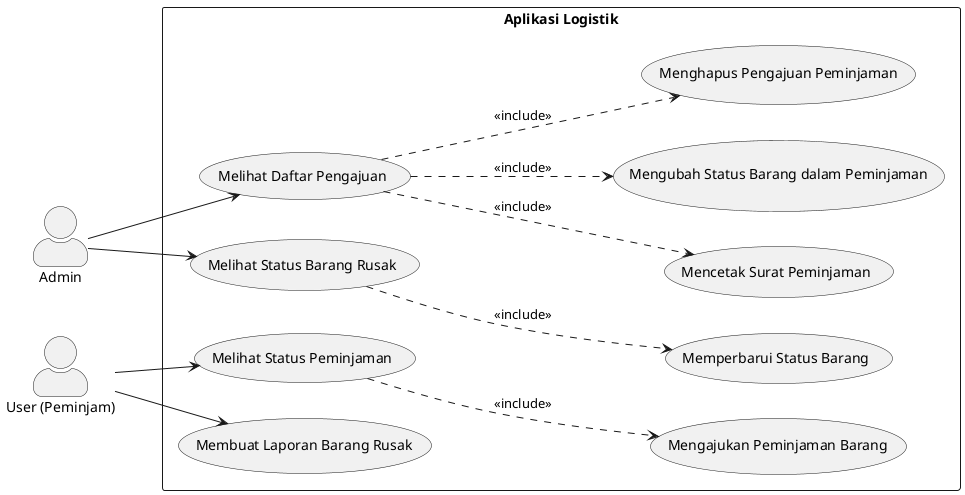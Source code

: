 @startuml
left to right direction
skinparam packageStyle rectangle
skinparam actorStyle awesome

actor "Admin" as Admin
actor "User (Peminjam)" as User

rectangle "Aplikasi Logistik" {


    '   User --> (Mengajukan Peminjaman Barang)
    User --> (Melihat Status Peminjaman)
    User --> (Membuat Laporan Barang Rusak)


    Admin --> (Melihat Daftar Pengajuan)
    ' Admin --> (Menyetujui Barang dalam Peminjaman)
    ' Admin --> (Menolak Barang dalam Peminjaman)
    ' Admin --> (Menghapus Pengajuan Peminjaman)
    ' Admin --> (Membuat Surat Peminjaman)
    Admin --> (Melihat Status Barang Rusak)
    ' Admin --> (Memperbarui Status Barang)


    (Melihat Daftar Pengajuan) .--> (Mengubah Status Barang dalam Peminjaman) : <<include>>
    (Melihat Daftar Pengajuan) .--> (Menghapus Pengajuan Peminjaman) : <<include>>
    (Melihat Daftar Pengajuan) .--> (Mencetak Surat Peminjaman) : <<include>>
    (Melihat Status Barang Rusak) .--> (Memperbarui Status Barang) : <<include>>
    ' (Membuat Surat Peminjaman) .--> (Menyetujui Barang dalam Peminjaman) : <<include>>
    ' (Memperbarui Status Barang) .--> (Mengecek Status Barang) : <<include>>

    (Melihat Status Peminjaman) .--> (Mengajukan Peminjaman Barang) : <<include>>


}

@enduml
